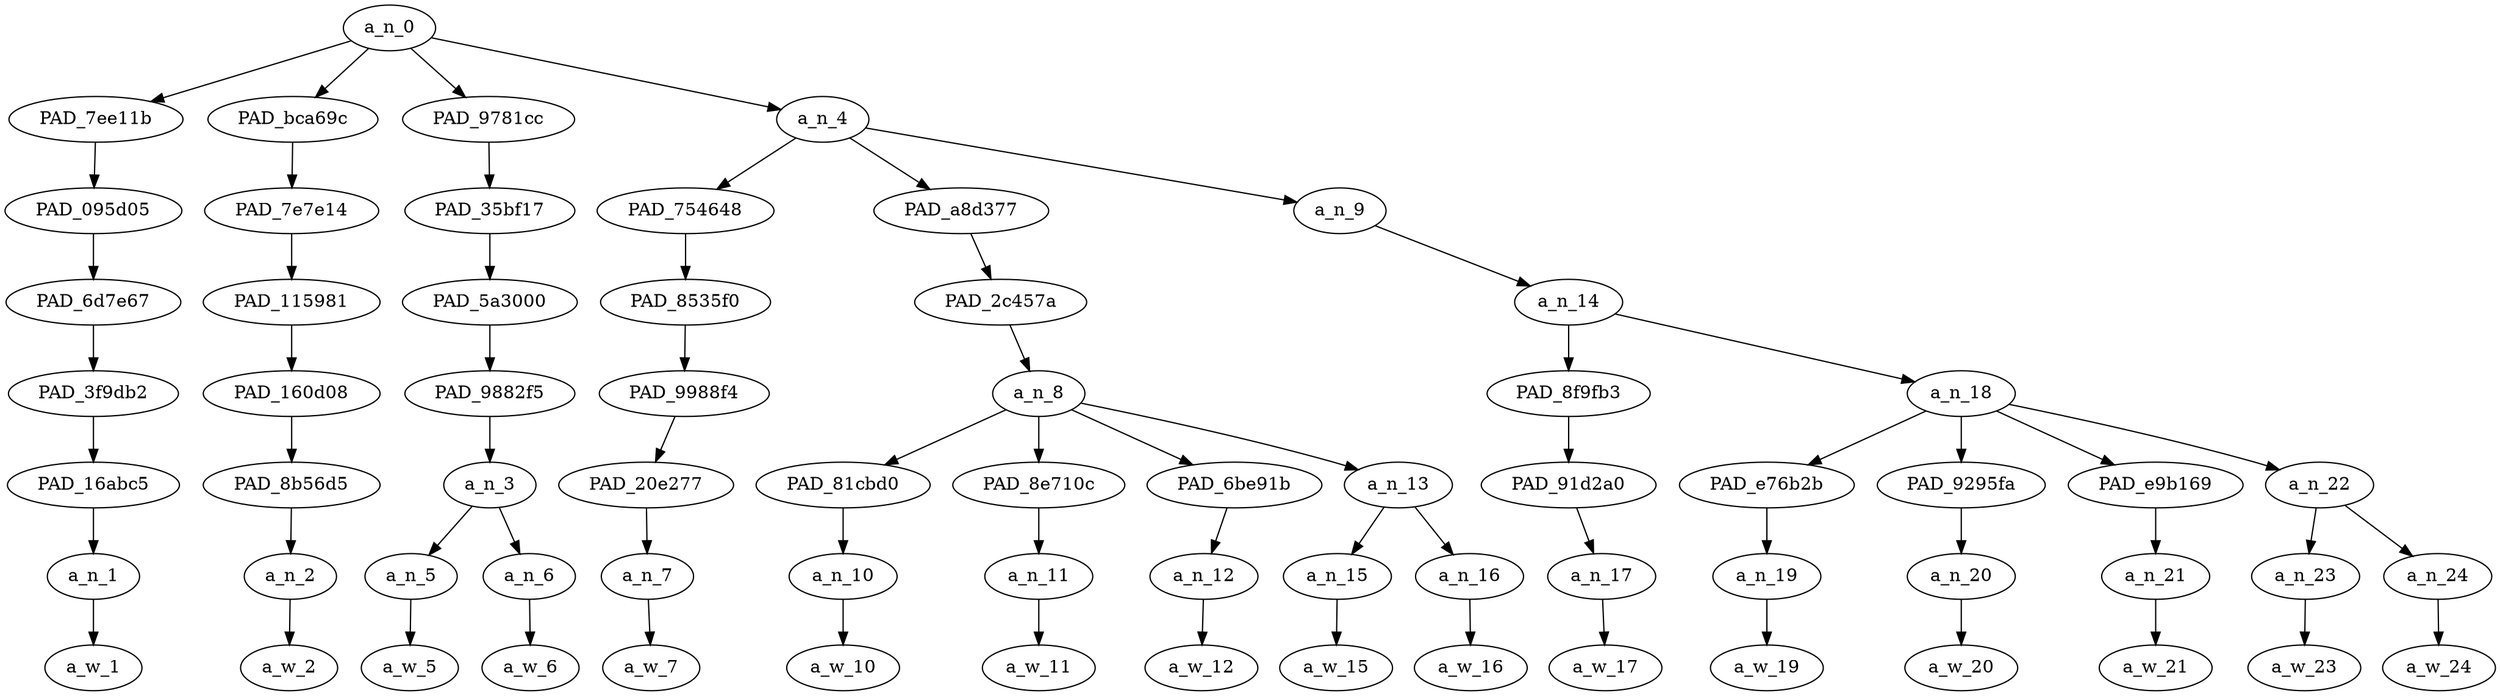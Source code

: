 strict digraph "" {
	a_n_0	[div_dir=-1,
		index=0,
		level=7,
		pos="2.703125,7!",
		text_span="[0, 1, 2, 3, 4, 5, 6, 7, 8, 9, 10, 11, 12, 13, 14, 15]",
		value=0.99999997];
	PAD_7ee11b	[div_dir=-1,
		index=0,
		level=6,
		pos="0.0,6!",
		text_span="[0]",
		value=0.05816670];
	a_n_0 -> PAD_7ee11b;
	PAD_bca69c	[div_dir=1,
		index=1,
		level=6,
		pos="1.0,6!",
		text_span="[1]",
		value=0.05123520];
	a_n_0 -> PAD_bca69c;
	PAD_9781cc	[div_dir=1,
		index=2,
		level=6,
		pos="2.5,6!",
		text_span="[2, 3]",
		value=0.08051618];
	a_n_0 -> PAD_9781cc;
	a_n_4	[div_dir=-1,
		index=3,
		level=6,
		pos="7.3125,6!",
		text_span="[4, 5, 6, 7, 8, 9, 10, 11, 12, 13, 14, 15]",
		value=0.80998032];
	a_n_0 -> a_n_4;
	PAD_095d05	[div_dir=-1,
		index=0,
		level=5,
		pos="0.0,5!",
		text_span="[0]",
		value=0.05816670];
	PAD_7ee11b -> PAD_095d05;
	PAD_6d7e67	[div_dir=-1,
		index=0,
		level=4,
		pos="0.0,4!",
		text_span="[0]",
		value=0.05816670];
	PAD_095d05 -> PAD_6d7e67;
	PAD_3f9db2	[div_dir=-1,
		index=0,
		level=3,
		pos="0.0,3!",
		text_span="[0]",
		value=0.05816670];
	PAD_6d7e67 -> PAD_3f9db2;
	PAD_16abc5	[div_dir=-1,
		index=0,
		level=2,
		pos="0.0,2!",
		text_span="[0]",
		value=0.05816670];
	PAD_3f9db2 -> PAD_16abc5;
	a_n_1	[div_dir=-1,
		index=0,
		level=1,
		pos="0.0,1!",
		text_span="[0]",
		value=0.05816670];
	PAD_16abc5 -> a_n_1;
	a_w_1	[div_dir=0,
		index=0,
		level=0,
		pos="0,0!",
		text_span="[0]",
		value=okay];
	a_n_1 -> a_w_1;
	PAD_7e7e14	[div_dir=1,
		index=1,
		level=5,
		pos="1.0,5!",
		text_span="[1]",
		value=0.05123520];
	PAD_bca69c -> PAD_7e7e14;
	PAD_115981	[div_dir=1,
		index=1,
		level=4,
		pos="1.0,4!",
		text_span="[1]",
		value=0.05123520];
	PAD_7e7e14 -> PAD_115981;
	PAD_160d08	[div_dir=1,
		index=1,
		level=3,
		pos="1.0,3!",
		text_span="[1]",
		value=0.05123520];
	PAD_115981 -> PAD_160d08;
	PAD_8b56d5	[div_dir=1,
		index=1,
		level=2,
		pos="1.0,2!",
		text_span="[1]",
		value=0.05123520];
	PAD_160d08 -> PAD_8b56d5;
	a_n_2	[div_dir=1,
		index=1,
		level=1,
		pos="1.0,1!",
		text_span="[1]",
		value=0.05123520];
	PAD_8b56d5 -> a_n_2;
	a_w_2	[div_dir=0,
		index=1,
		level=0,
		pos="1,0!",
		text_span="[1]",
		value=now];
	a_n_2 -> a_w_2;
	PAD_35bf17	[div_dir=1,
		index=2,
		level=5,
		pos="2.5,5!",
		text_span="[2, 3]",
		value=0.08051618];
	PAD_9781cc -> PAD_35bf17;
	PAD_5a3000	[div_dir=1,
		index=2,
		level=4,
		pos="2.5,4!",
		text_span="[2, 3]",
		value=0.08051618];
	PAD_35bf17 -> PAD_5a3000;
	PAD_9882f5	[div_dir=1,
		index=2,
		level=3,
		pos="2.5,3!",
		text_span="[2, 3]",
		value=0.08051618];
	PAD_5a3000 -> PAD_9882f5;
	a_n_3	[div_dir=1,
		index=2,
		level=2,
		pos="2.5,2!",
		text_span="[2, 3]",
		value=0.08051618];
	PAD_9882f5 -> a_n_3;
	a_n_5	[div_dir=1,
		index=2,
		level=1,
		pos="2.0,1!",
		text_span="[2]",
		value=0.04111336];
	a_n_3 -> a_n_5;
	a_n_6	[div_dir=-1,
		index=3,
		level=1,
		pos="3.0,1!",
		text_span="[3]",
		value=0.03930761];
	a_n_3 -> a_n_6;
	a_w_5	[div_dir=0,
		index=2,
		level=0,
		pos="2,0!",
		text_span="[2]",
		value=i];
	a_n_5 -> a_w_5;
	a_w_6	[div_dir=0,
		index=3,
		level=0,
		pos="3,0!",
		text_span="[3]",
		value=’];
	a_n_6 -> a_w_6;
	PAD_754648	[div_dir=-1,
		index=3,
		level=5,
		pos="4.0,5!",
		text_span="[4]",
		value=0.03986570];
	a_n_4 -> PAD_754648;
	PAD_a8d377	[div_dir=-1,
		index=4,
		level=5,
		pos="6.625,5!",
		text_span="[5, 6, 7, 8, 9]",
		value=0.31379087];
	a_n_4 -> PAD_a8d377;
	a_n_9	[div_dir=-1,
		index=5,
		level=5,
		pos="11.3125,5!",
		text_span="[10, 11, 12, 13, 14, 15]",
		value=0.45620306];
	a_n_4 -> a_n_9;
	PAD_8535f0	[div_dir=-1,
		index=3,
		level=4,
		pos="4.0,4!",
		text_span="[4]",
		value=0.03986570];
	PAD_754648 -> PAD_8535f0;
	PAD_9988f4	[div_dir=-1,
		index=3,
		level=3,
		pos="4.0,3!",
		text_span="[4]",
		value=0.03986570];
	PAD_8535f0 -> PAD_9988f4;
	PAD_20e277	[div_dir=-1,
		index=3,
		level=2,
		pos="4.0,2!",
		text_span="[4]",
		value=0.03986570];
	PAD_9988f4 -> PAD_20e277;
	a_n_7	[div_dir=-1,
		index=4,
		level=1,
		pos="4.0,1!",
		text_span="[4]",
		value=0.03986570];
	PAD_20e277 -> a_n_7;
	a_w_7	[div_dir=0,
		index=4,
		level=0,
		pos="4,0!",
		text_span="[4]",
		value=m];
	a_n_7 -> a_w_7;
	PAD_2c457a	[div_dir=-1,
		index=4,
		level=4,
		pos="6.625,4!",
		text_span="[5, 6, 7, 8, 9]",
		value=0.31379087];
	PAD_a8d377 -> PAD_2c457a;
	a_n_8	[div_dir=-1,
		index=4,
		level=3,
		pos="6.625,3!",
		text_span="[5, 6, 7, 8, 9]",
		value=0.31379087];
	PAD_2c457a -> a_n_8;
	PAD_81cbd0	[div_dir=-1,
		index=4,
		level=2,
		pos="5.0,2!",
		text_span="[5]",
		value=0.08575789];
	a_n_8 -> PAD_81cbd0;
	PAD_8e710c	[div_dir=1,
		index=5,
		level=2,
		pos="6.0,2!",
		text_span="[6]",
		value=0.05059734];
	a_n_8 -> PAD_8e710c;
	PAD_6be91b	[div_dir=1,
		index=6,
		level=2,
		pos="7.0,2!",
		text_span="[7]",
		value=0.03359817];
	a_n_8 -> PAD_6be91b;
	a_n_13	[div_dir=-1,
		index=7,
		level=2,
		pos="8.5,2!",
		text_span="[8, 9]",
		value=0.14377966];
	a_n_8 -> a_n_13;
	a_n_10	[div_dir=-1,
		index=5,
		level=1,
		pos="5.0,1!",
		text_span="[5]",
		value=0.08575789];
	PAD_81cbd0 -> a_n_10;
	a_w_10	[div_dir=0,
		index=5,
		level=0,
		pos="5,0!",
		text_span="[5]",
		value=hungry];
	a_n_10 -> a_w_10;
	a_n_11	[div_dir=1,
		index=6,
		level=1,
		pos="6.0,1!",
		text_span="[6]",
		value=0.05059734];
	PAD_8e710c -> a_n_11;
	a_w_11	[div_dir=0,
		index=6,
		level=0,
		pos="6,0!",
		text_span="[6]",
		value=😭];
	a_n_11 -> a_w_11;
	a_n_12	[div_dir=1,
		index=7,
		level=1,
		pos="7.0,1!",
		text_span="[7]",
		value=0.03359817];
	PAD_6be91b -> a_n_12;
	a_w_12	[div_dir=0,
		index=7,
		level=0,
		pos="7,0!",
		text_span="[7]",
		value=but];
	a_n_12 -> a_w_12;
	a_n_15	[div_dir=-1,
		index=8,
		level=1,
		pos="8.0,1!",
		text_span="[8]",
		value=0.04004330];
	a_n_13 -> a_n_15;
	a_n_16	[div_dir=1,
		index=9,
		level=1,
		pos="9.0,1!",
		text_span="[9]",
		value=0.10373136];
	a_n_13 -> a_n_16;
	a_w_15	[div_dir=0,
		index=8,
		level=0,
		pos="8,0!",
		text_span="[8]",
		value=too];
	a_n_15 -> a_w_15;
	a_w_16	[div_dir=0,
		index=9,
		level=0,
		pos="9,0!",
		text_span="[9]",
		value=lazy];
	a_n_16 -> a_w_16;
	a_n_14	[div_dir=-1,
		index=5,
		level=4,
		pos="11.3125,4!",
		text_span="[10, 11, 12, 13, 14, 15]",
		value=0.45608159];
	a_n_9 -> a_n_14;
	PAD_8f9fb3	[div_dir=-1,
		index=5,
		level=3,
		pos="10.0,3!",
		text_span="[10]",
		value=0.03399413];
	a_n_14 -> PAD_8f9fb3;
	a_n_18	[div_dir=-1,
		index=6,
		level=3,
		pos="12.625,3!",
		text_span="[11, 12, 13, 14, 15]",
		value=0.42196598];
	a_n_14 -> a_n_18;
	PAD_91d2a0	[div_dir=-1,
		index=8,
		level=2,
		pos="10.0,2!",
		text_span="[10]",
		value=0.03399413];
	PAD_8f9fb3 -> PAD_91d2a0;
	a_n_17	[div_dir=-1,
		index=10,
		level=1,
		pos="10.0,1!",
		text_span="[10]",
		value=0.03399413];
	PAD_91d2a0 -> a_n_17;
	a_w_17	[div_dir=0,
		index=10,
		level=0,
		pos="10,0!",
		text_span="[10]",
		value=to];
	a_n_17 -> a_w_17;
	PAD_e76b2b	[div_dir=-1,
		index=9,
		level=2,
		pos="11.0,2!",
		text_span="[11]",
		value=0.04959276];
	a_n_18 -> PAD_e76b2b;
	PAD_9295fa	[div_dir=1,
		index=10,
		level=2,
		pos="12.0,2!",
		text_span="[12]",
		value=0.05801813];
	a_n_18 -> PAD_9295fa;
	PAD_e9b169	[div_dir=1,
		index=11,
		level=2,
		pos="13.0,2!",
		text_span="[13]",
		value=0.06016299];
	a_n_18 -> PAD_e9b169;
	a_n_22	[div_dir=-1,
		index=12,
		level=2,
		pos="14.5,2!",
		text_span="[14, 15]",
		value=0.25406057];
	a_n_18 -> a_n_22;
	a_n_19	[div_dir=-1,
		index=11,
		level=1,
		pos="11.0,1!",
		text_span="[11]",
		value=0.04959276];
	PAD_e76b2b -> a_n_19;
	a_w_19	[div_dir=0,
		index=11,
		level=0,
		pos="11,0!",
		text_span="[11]",
		value=move];
	a_n_19 -> a_w_19;
	a_n_20	[div_dir=1,
		index=12,
		level=1,
		pos="12.0,1!",
		text_span="[12]",
		value=0.05801813];
	PAD_9295fa -> a_n_20;
	a_w_20	[div_dir=0,
		index=12,
		level=0,
		pos="12,0!",
		text_span="[12]",
		value=👎];
	a_n_20 -> a_w_20;
	a_n_21	[div_dir=1,
		index=13,
		level=1,
		pos="13.0,1!",
		text_span="[13]",
		value=0.06016299];
	PAD_e9b169 -> a_n_21;
	a_w_21	[div_dir=0,
		index=13,
		level=0,
		pos="13,0!",
		text_span="[13]",
		value=🏾];
	a_n_21 -> a_w_21;
	a_n_23	[div_dir=1,
		index=14,
		level=1,
		pos="14.0,1!",
		text_span="[14]",
		value=0.06846820];
	a_n_22 -> a_n_23;
	a_n_24	[div_dir=-1,
		index=15,
		level=1,
		pos="15.0,1!",
		text_span="[15]",
		value=0.18539438];
	a_n_22 -> a_n_24;
	a_w_23	[div_dir=0,
		index=14,
		level=0,
		pos="14,0!",
		text_span="[14]",
		value=the];
	a_n_23 -> a_w_23;
	a_w_24	[div_dir=0,
		index=15,
		level=0,
		pos="15,0!",
		text_span="[15]",
		value=ghetto];
	a_n_24 -> a_w_24;
}
